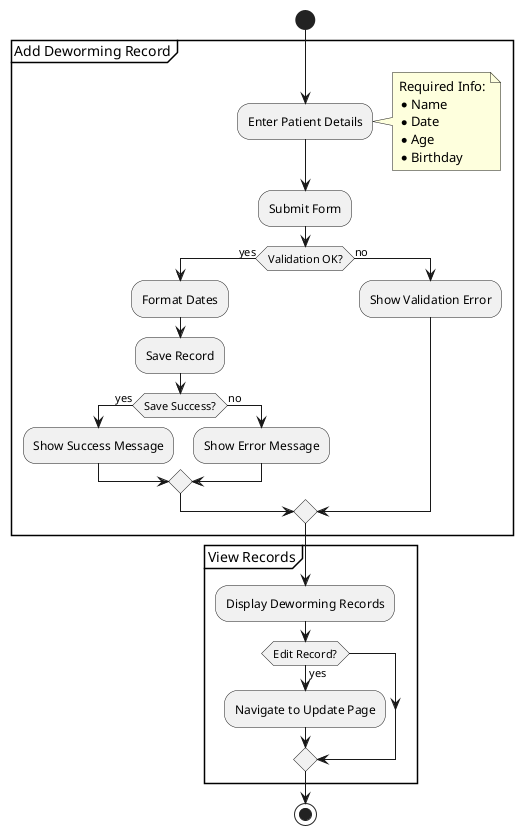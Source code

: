 @startuml Deworming Activity

start

partition "Add Deworming Record" {
  :Enter Patient Details;
  note right
    Required Info:
    * Name
    * Date
    * Age
    * Birthday
  end note
  :Submit Form;
  
  if (Validation OK?) then (yes)
    :Format Dates;
    :Save Record;
    if (Save Success?) then (yes)
      :Show Success Message;
    else (no)
      :Show Error Message;
    endif
  else (no)
    :Show Validation Error;
  endif
}

partition "View Records" {
  :Display Deworming Records;
  if (Edit Record?) then (yes)
    :Navigate to Update Page;
  endif
}

stop

@enduml 